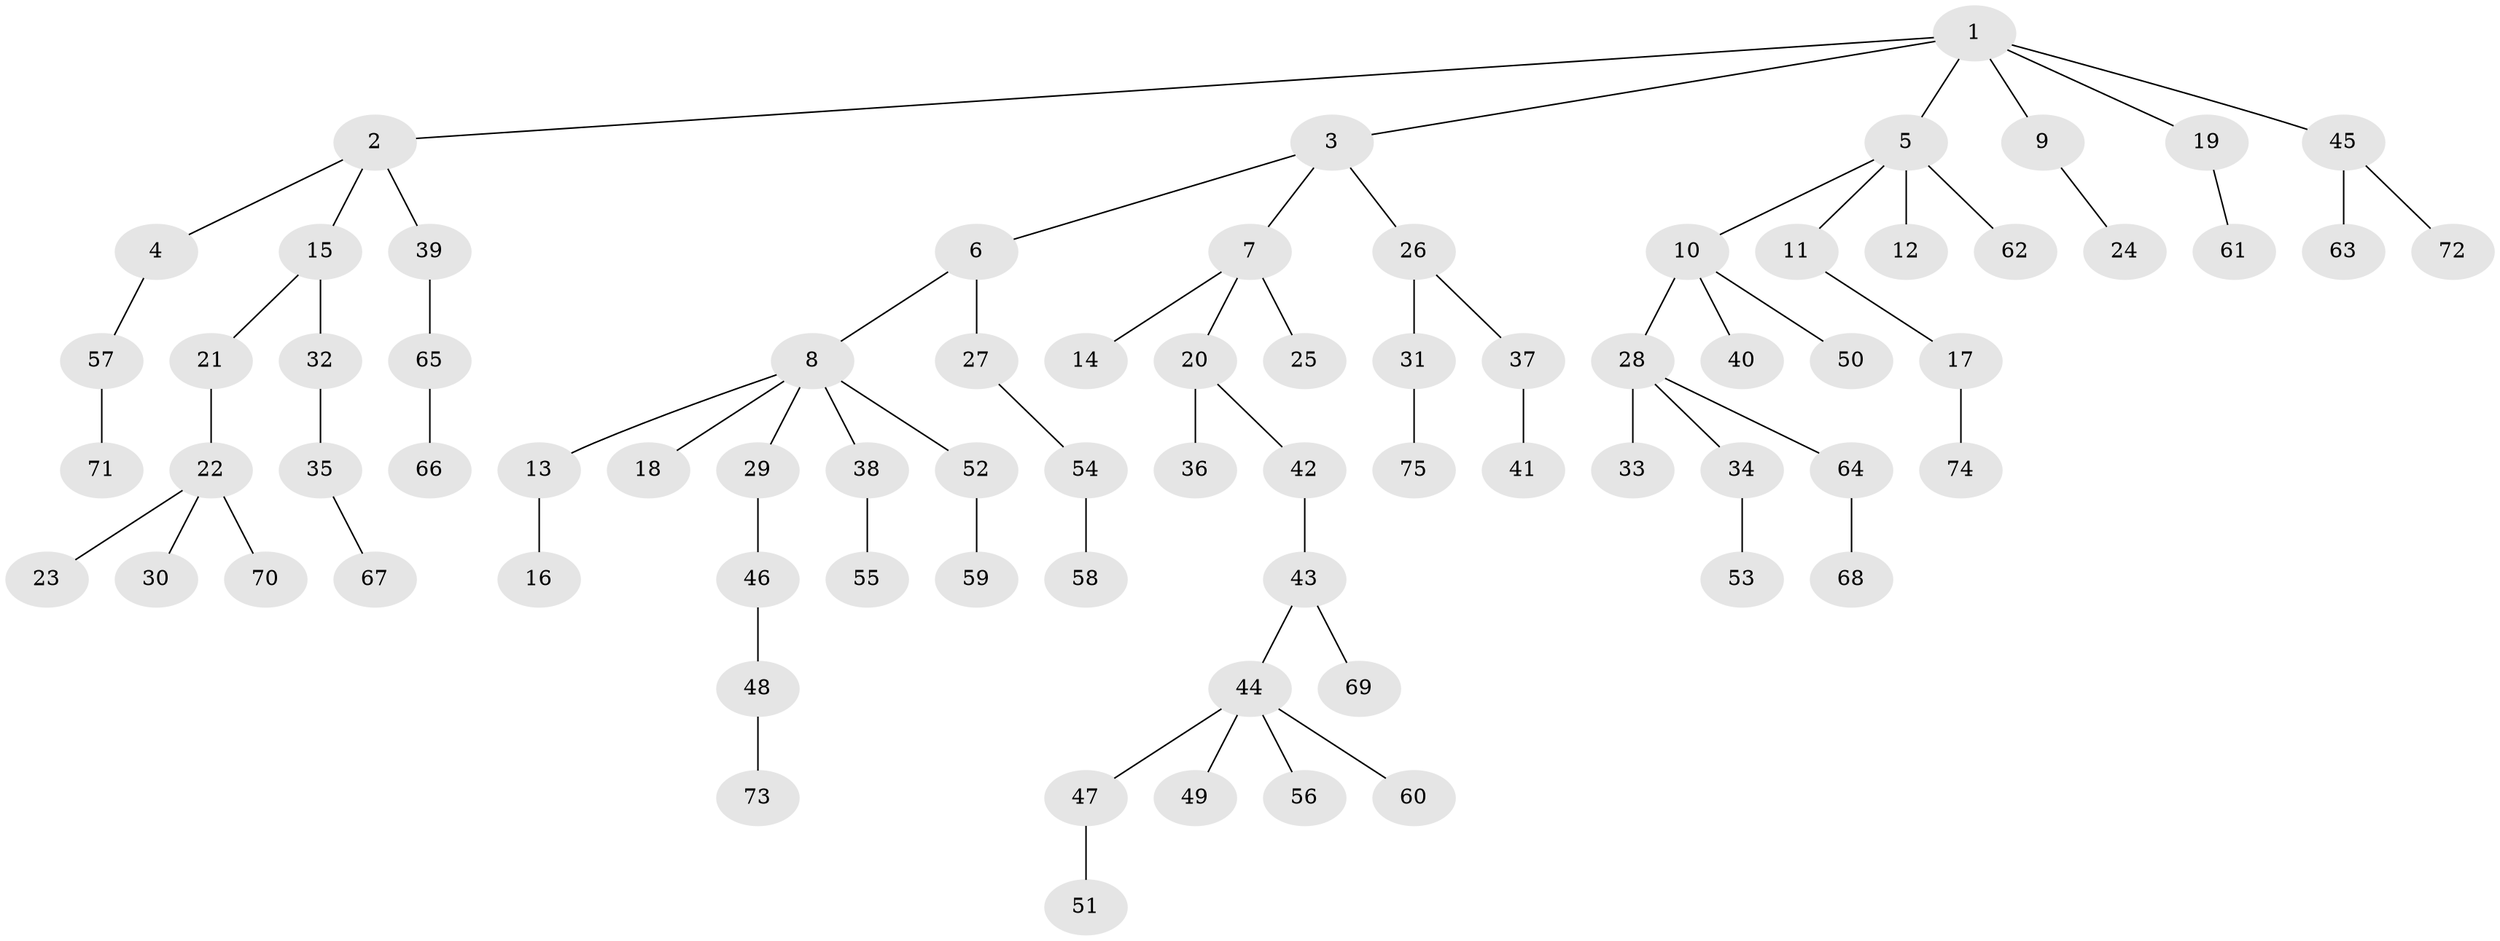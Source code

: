 // Generated by graph-tools (version 1.1) at 2025/02/03/09/25 03:02:29]
// undirected, 75 vertices, 74 edges
graph export_dot {
graph [start="1"]
  node [color=gray90,style=filled];
  1;
  2;
  3;
  4;
  5;
  6;
  7;
  8;
  9;
  10;
  11;
  12;
  13;
  14;
  15;
  16;
  17;
  18;
  19;
  20;
  21;
  22;
  23;
  24;
  25;
  26;
  27;
  28;
  29;
  30;
  31;
  32;
  33;
  34;
  35;
  36;
  37;
  38;
  39;
  40;
  41;
  42;
  43;
  44;
  45;
  46;
  47;
  48;
  49;
  50;
  51;
  52;
  53;
  54;
  55;
  56;
  57;
  58;
  59;
  60;
  61;
  62;
  63;
  64;
  65;
  66;
  67;
  68;
  69;
  70;
  71;
  72;
  73;
  74;
  75;
  1 -- 2;
  1 -- 3;
  1 -- 5;
  1 -- 9;
  1 -- 19;
  1 -- 45;
  2 -- 4;
  2 -- 15;
  2 -- 39;
  3 -- 6;
  3 -- 7;
  3 -- 26;
  4 -- 57;
  5 -- 10;
  5 -- 11;
  5 -- 12;
  5 -- 62;
  6 -- 8;
  6 -- 27;
  7 -- 14;
  7 -- 20;
  7 -- 25;
  8 -- 13;
  8 -- 18;
  8 -- 29;
  8 -- 38;
  8 -- 52;
  9 -- 24;
  10 -- 28;
  10 -- 40;
  10 -- 50;
  11 -- 17;
  13 -- 16;
  15 -- 21;
  15 -- 32;
  17 -- 74;
  19 -- 61;
  20 -- 36;
  20 -- 42;
  21 -- 22;
  22 -- 23;
  22 -- 30;
  22 -- 70;
  26 -- 31;
  26 -- 37;
  27 -- 54;
  28 -- 33;
  28 -- 34;
  28 -- 64;
  29 -- 46;
  31 -- 75;
  32 -- 35;
  34 -- 53;
  35 -- 67;
  37 -- 41;
  38 -- 55;
  39 -- 65;
  42 -- 43;
  43 -- 44;
  43 -- 69;
  44 -- 47;
  44 -- 49;
  44 -- 56;
  44 -- 60;
  45 -- 63;
  45 -- 72;
  46 -- 48;
  47 -- 51;
  48 -- 73;
  52 -- 59;
  54 -- 58;
  57 -- 71;
  64 -- 68;
  65 -- 66;
}

